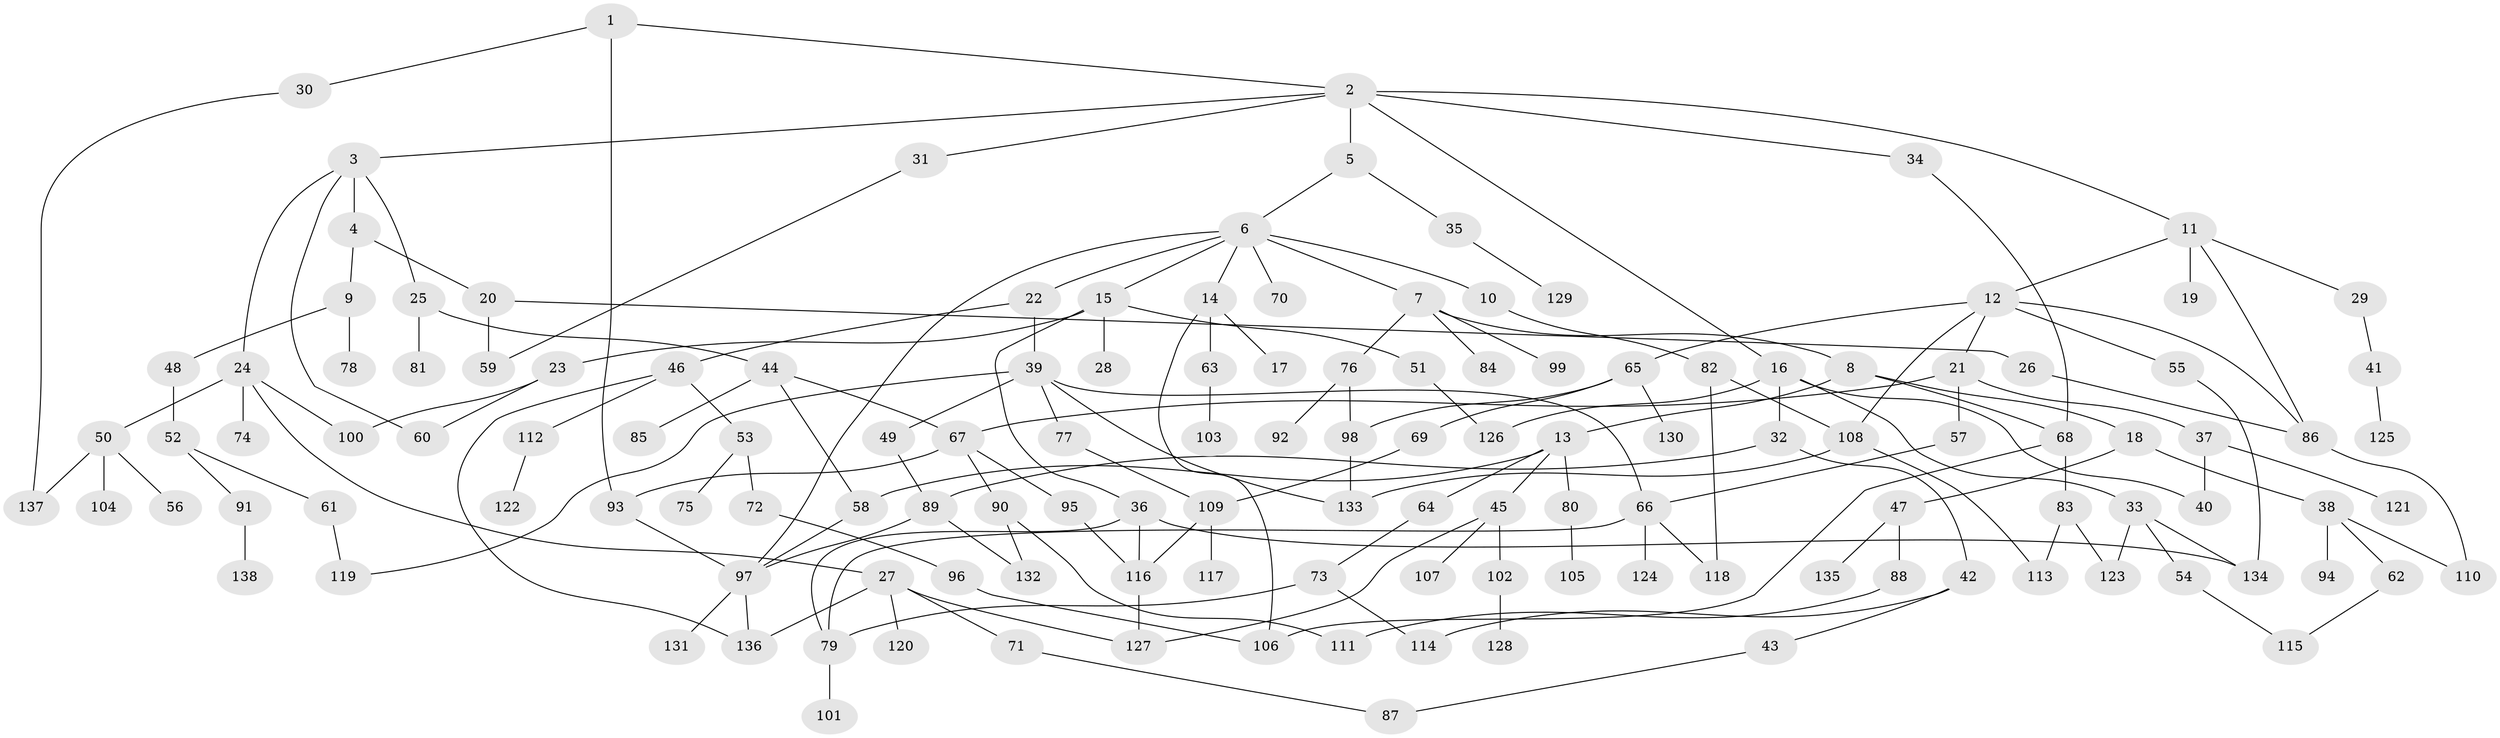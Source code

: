 // coarse degree distribution, {4: 0.10752688172043011, 7: 0.021505376344086023, 5: 0.17204301075268819, 3: 0.16129032258064516, 8: 0.010752688172043012, 6: 0.03225806451612903, 1: 0.26881720430107525, 2: 0.22580645161290322}
// Generated by graph-tools (version 1.1) at 2025/41/03/06/25 10:41:25]
// undirected, 138 vertices, 181 edges
graph export_dot {
graph [start="1"]
  node [color=gray90,style=filled];
  1;
  2;
  3;
  4;
  5;
  6;
  7;
  8;
  9;
  10;
  11;
  12;
  13;
  14;
  15;
  16;
  17;
  18;
  19;
  20;
  21;
  22;
  23;
  24;
  25;
  26;
  27;
  28;
  29;
  30;
  31;
  32;
  33;
  34;
  35;
  36;
  37;
  38;
  39;
  40;
  41;
  42;
  43;
  44;
  45;
  46;
  47;
  48;
  49;
  50;
  51;
  52;
  53;
  54;
  55;
  56;
  57;
  58;
  59;
  60;
  61;
  62;
  63;
  64;
  65;
  66;
  67;
  68;
  69;
  70;
  71;
  72;
  73;
  74;
  75;
  76;
  77;
  78;
  79;
  80;
  81;
  82;
  83;
  84;
  85;
  86;
  87;
  88;
  89;
  90;
  91;
  92;
  93;
  94;
  95;
  96;
  97;
  98;
  99;
  100;
  101;
  102;
  103;
  104;
  105;
  106;
  107;
  108;
  109;
  110;
  111;
  112;
  113;
  114;
  115;
  116;
  117;
  118;
  119;
  120;
  121;
  122;
  123;
  124;
  125;
  126;
  127;
  128;
  129;
  130;
  131;
  132;
  133;
  134;
  135;
  136;
  137;
  138;
  1 -- 2;
  1 -- 30;
  1 -- 93;
  2 -- 3;
  2 -- 5;
  2 -- 11;
  2 -- 16;
  2 -- 31;
  2 -- 34;
  3 -- 4;
  3 -- 24;
  3 -- 25;
  3 -- 60;
  4 -- 9;
  4 -- 20;
  5 -- 6;
  5 -- 35;
  6 -- 7;
  6 -- 10;
  6 -- 14;
  6 -- 15;
  6 -- 22;
  6 -- 70;
  6 -- 97;
  7 -- 8;
  7 -- 76;
  7 -- 84;
  7 -- 99;
  8 -- 13;
  8 -- 18;
  8 -- 68;
  9 -- 48;
  9 -- 78;
  10 -- 82;
  11 -- 12;
  11 -- 19;
  11 -- 29;
  11 -- 86;
  12 -- 21;
  12 -- 55;
  12 -- 65;
  12 -- 86;
  12 -- 108;
  13 -- 45;
  13 -- 58;
  13 -- 64;
  13 -- 80;
  14 -- 17;
  14 -- 63;
  14 -- 106;
  15 -- 23;
  15 -- 28;
  15 -- 36;
  15 -- 51;
  16 -- 32;
  16 -- 33;
  16 -- 40;
  16 -- 126;
  18 -- 38;
  18 -- 47;
  20 -- 26;
  20 -- 59;
  21 -- 37;
  21 -- 57;
  21 -- 67;
  22 -- 39;
  22 -- 46;
  23 -- 60;
  23 -- 100;
  24 -- 27;
  24 -- 50;
  24 -- 74;
  24 -- 100;
  25 -- 44;
  25 -- 81;
  26 -- 86;
  27 -- 71;
  27 -- 120;
  27 -- 136;
  27 -- 127;
  29 -- 41;
  30 -- 137;
  31 -- 59;
  32 -- 42;
  32 -- 89;
  33 -- 54;
  33 -- 123;
  33 -- 134;
  34 -- 68;
  35 -- 129;
  36 -- 79;
  36 -- 134;
  36 -- 116;
  37 -- 40;
  37 -- 121;
  38 -- 62;
  38 -- 94;
  38 -- 110;
  39 -- 49;
  39 -- 66;
  39 -- 77;
  39 -- 119;
  39 -- 133;
  41 -- 125;
  42 -- 43;
  42 -- 114;
  43 -- 87;
  44 -- 67;
  44 -- 85;
  44 -- 58;
  45 -- 102;
  45 -- 107;
  45 -- 127;
  46 -- 53;
  46 -- 112;
  46 -- 136;
  47 -- 88;
  47 -- 135;
  48 -- 52;
  49 -- 89;
  50 -- 56;
  50 -- 104;
  50 -- 137;
  51 -- 126;
  52 -- 61;
  52 -- 91;
  53 -- 72;
  53 -- 75;
  54 -- 115;
  55 -- 134;
  57 -- 66;
  58 -- 97;
  61 -- 119;
  62 -- 115;
  63 -- 103;
  64 -- 73;
  65 -- 69;
  65 -- 98;
  65 -- 130;
  66 -- 124;
  66 -- 79;
  66 -- 118;
  67 -- 90;
  67 -- 95;
  67 -- 93;
  68 -- 83;
  68 -- 106;
  69 -- 109;
  71 -- 87;
  72 -- 96;
  73 -- 114;
  73 -- 79;
  76 -- 92;
  76 -- 98;
  77 -- 109;
  79 -- 101;
  80 -- 105;
  82 -- 108;
  82 -- 118;
  83 -- 123;
  83 -- 113;
  86 -- 110;
  88 -- 111;
  89 -- 132;
  89 -- 97;
  90 -- 111;
  90 -- 132;
  91 -- 138;
  93 -- 97;
  95 -- 116;
  96 -- 106;
  97 -- 131;
  97 -- 136;
  98 -- 133;
  102 -- 128;
  108 -- 113;
  108 -- 133;
  109 -- 117;
  109 -- 116;
  112 -- 122;
  116 -- 127;
}
